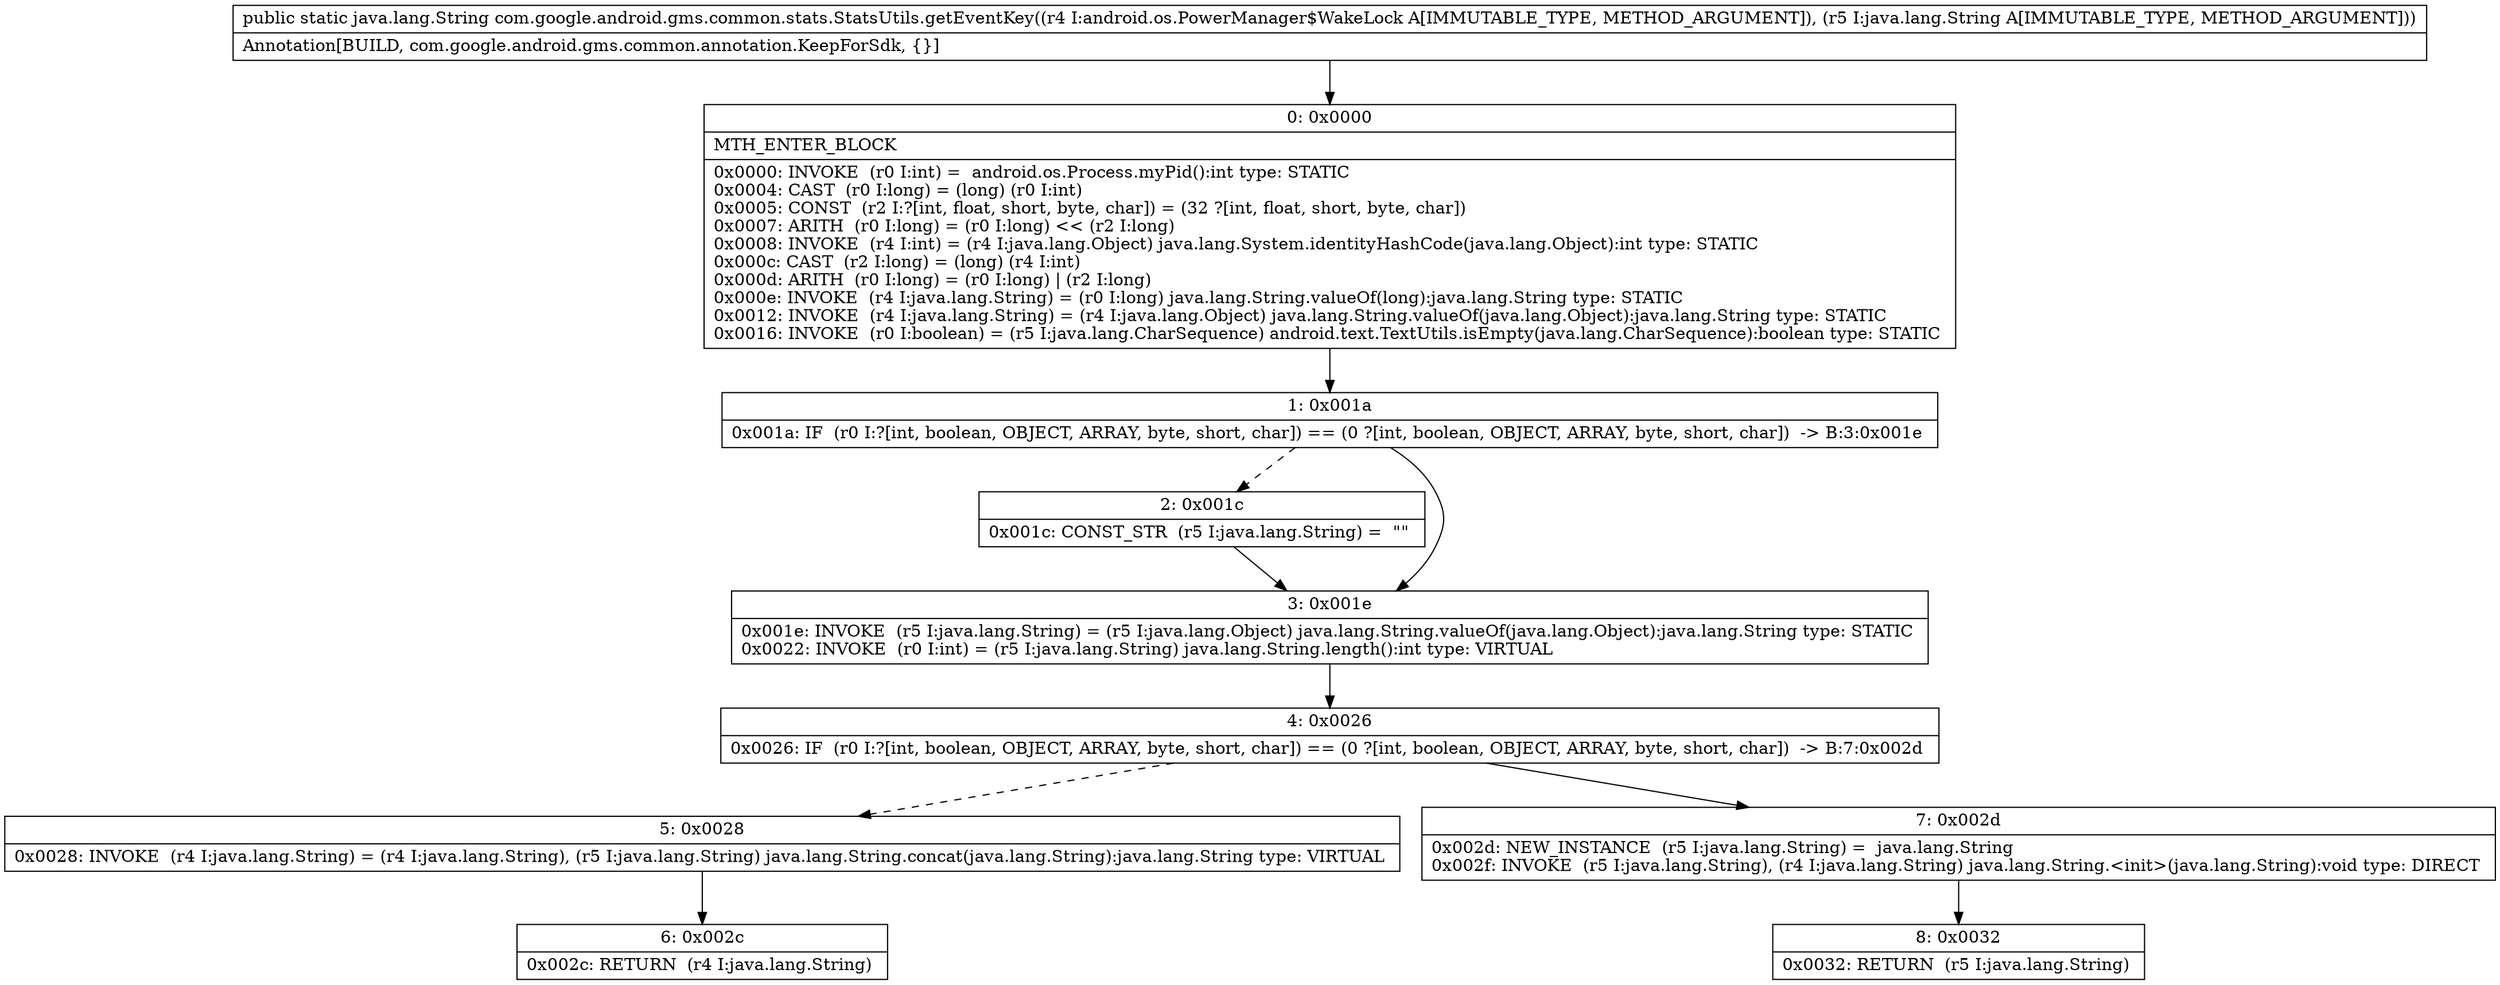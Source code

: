 digraph "CFG forcom.google.android.gms.common.stats.StatsUtils.getEventKey(Landroid\/os\/PowerManager$WakeLock;Ljava\/lang\/String;)Ljava\/lang\/String;" {
Node_0 [shape=record,label="{0\:\ 0x0000|MTH_ENTER_BLOCK\l|0x0000: INVOKE  (r0 I:int) =  android.os.Process.myPid():int type: STATIC \l0x0004: CAST  (r0 I:long) = (long) (r0 I:int) \l0x0005: CONST  (r2 I:?[int, float, short, byte, char]) = (32 ?[int, float, short, byte, char]) \l0x0007: ARITH  (r0 I:long) = (r0 I:long) \<\< (r2 I:long) \l0x0008: INVOKE  (r4 I:int) = (r4 I:java.lang.Object) java.lang.System.identityHashCode(java.lang.Object):int type: STATIC \l0x000c: CAST  (r2 I:long) = (long) (r4 I:int) \l0x000d: ARITH  (r0 I:long) = (r0 I:long) \| (r2 I:long) \l0x000e: INVOKE  (r4 I:java.lang.String) = (r0 I:long) java.lang.String.valueOf(long):java.lang.String type: STATIC \l0x0012: INVOKE  (r4 I:java.lang.String) = (r4 I:java.lang.Object) java.lang.String.valueOf(java.lang.Object):java.lang.String type: STATIC \l0x0016: INVOKE  (r0 I:boolean) = (r5 I:java.lang.CharSequence) android.text.TextUtils.isEmpty(java.lang.CharSequence):boolean type: STATIC \l}"];
Node_1 [shape=record,label="{1\:\ 0x001a|0x001a: IF  (r0 I:?[int, boolean, OBJECT, ARRAY, byte, short, char]) == (0 ?[int, boolean, OBJECT, ARRAY, byte, short, char])  \-\> B:3:0x001e \l}"];
Node_2 [shape=record,label="{2\:\ 0x001c|0x001c: CONST_STR  (r5 I:java.lang.String) =  \"\" \l}"];
Node_3 [shape=record,label="{3\:\ 0x001e|0x001e: INVOKE  (r5 I:java.lang.String) = (r5 I:java.lang.Object) java.lang.String.valueOf(java.lang.Object):java.lang.String type: STATIC \l0x0022: INVOKE  (r0 I:int) = (r5 I:java.lang.String) java.lang.String.length():int type: VIRTUAL \l}"];
Node_4 [shape=record,label="{4\:\ 0x0026|0x0026: IF  (r0 I:?[int, boolean, OBJECT, ARRAY, byte, short, char]) == (0 ?[int, boolean, OBJECT, ARRAY, byte, short, char])  \-\> B:7:0x002d \l}"];
Node_5 [shape=record,label="{5\:\ 0x0028|0x0028: INVOKE  (r4 I:java.lang.String) = (r4 I:java.lang.String), (r5 I:java.lang.String) java.lang.String.concat(java.lang.String):java.lang.String type: VIRTUAL \l}"];
Node_6 [shape=record,label="{6\:\ 0x002c|0x002c: RETURN  (r4 I:java.lang.String) \l}"];
Node_7 [shape=record,label="{7\:\ 0x002d|0x002d: NEW_INSTANCE  (r5 I:java.lang.String) =  java.lang.String \l0x002f: INVOKE  (r5 I:java.lang.String), (r4 I:java.lang.String) java.lang.String.\<init\>(java.lang.String):void type: DIRECT \l}"];
Node_8 [shape=record,label="{8\:\ 0x0032|0x0032: RETURN  (r5 I:java.lang.String) \l}"];
MethodNode[shape=record,label="{public static java.lang.String com.google.android.gms.common.stats.StatsUtils.getEventKey((r4 I:android.os.PowerManager$WakeLock A[IMMUTABLE_TYPE, METHOD_ARGUMENT]), (r5 I:java.lang.String A[IMMUTABLE_TYPE, METHOD_ARGUMENT]))  | Annotation[BUILD, com.google.android.gms.common.annotation.KeepForSdk, \{\}]\l}"];
MethodNode -> Node_0;
Node_0 -> Node_1;
Node_1 -> Node_2[style=dashed];
Node_1 -> Node_3;
Node_2 -> Node_3;
Node_3 -> Node_4;
Node_4 -> Node_5[style=dashed];
Node_4 -> Node_7;
Node_5 -> Node_6;
Node_7 -> Node_8;
}


